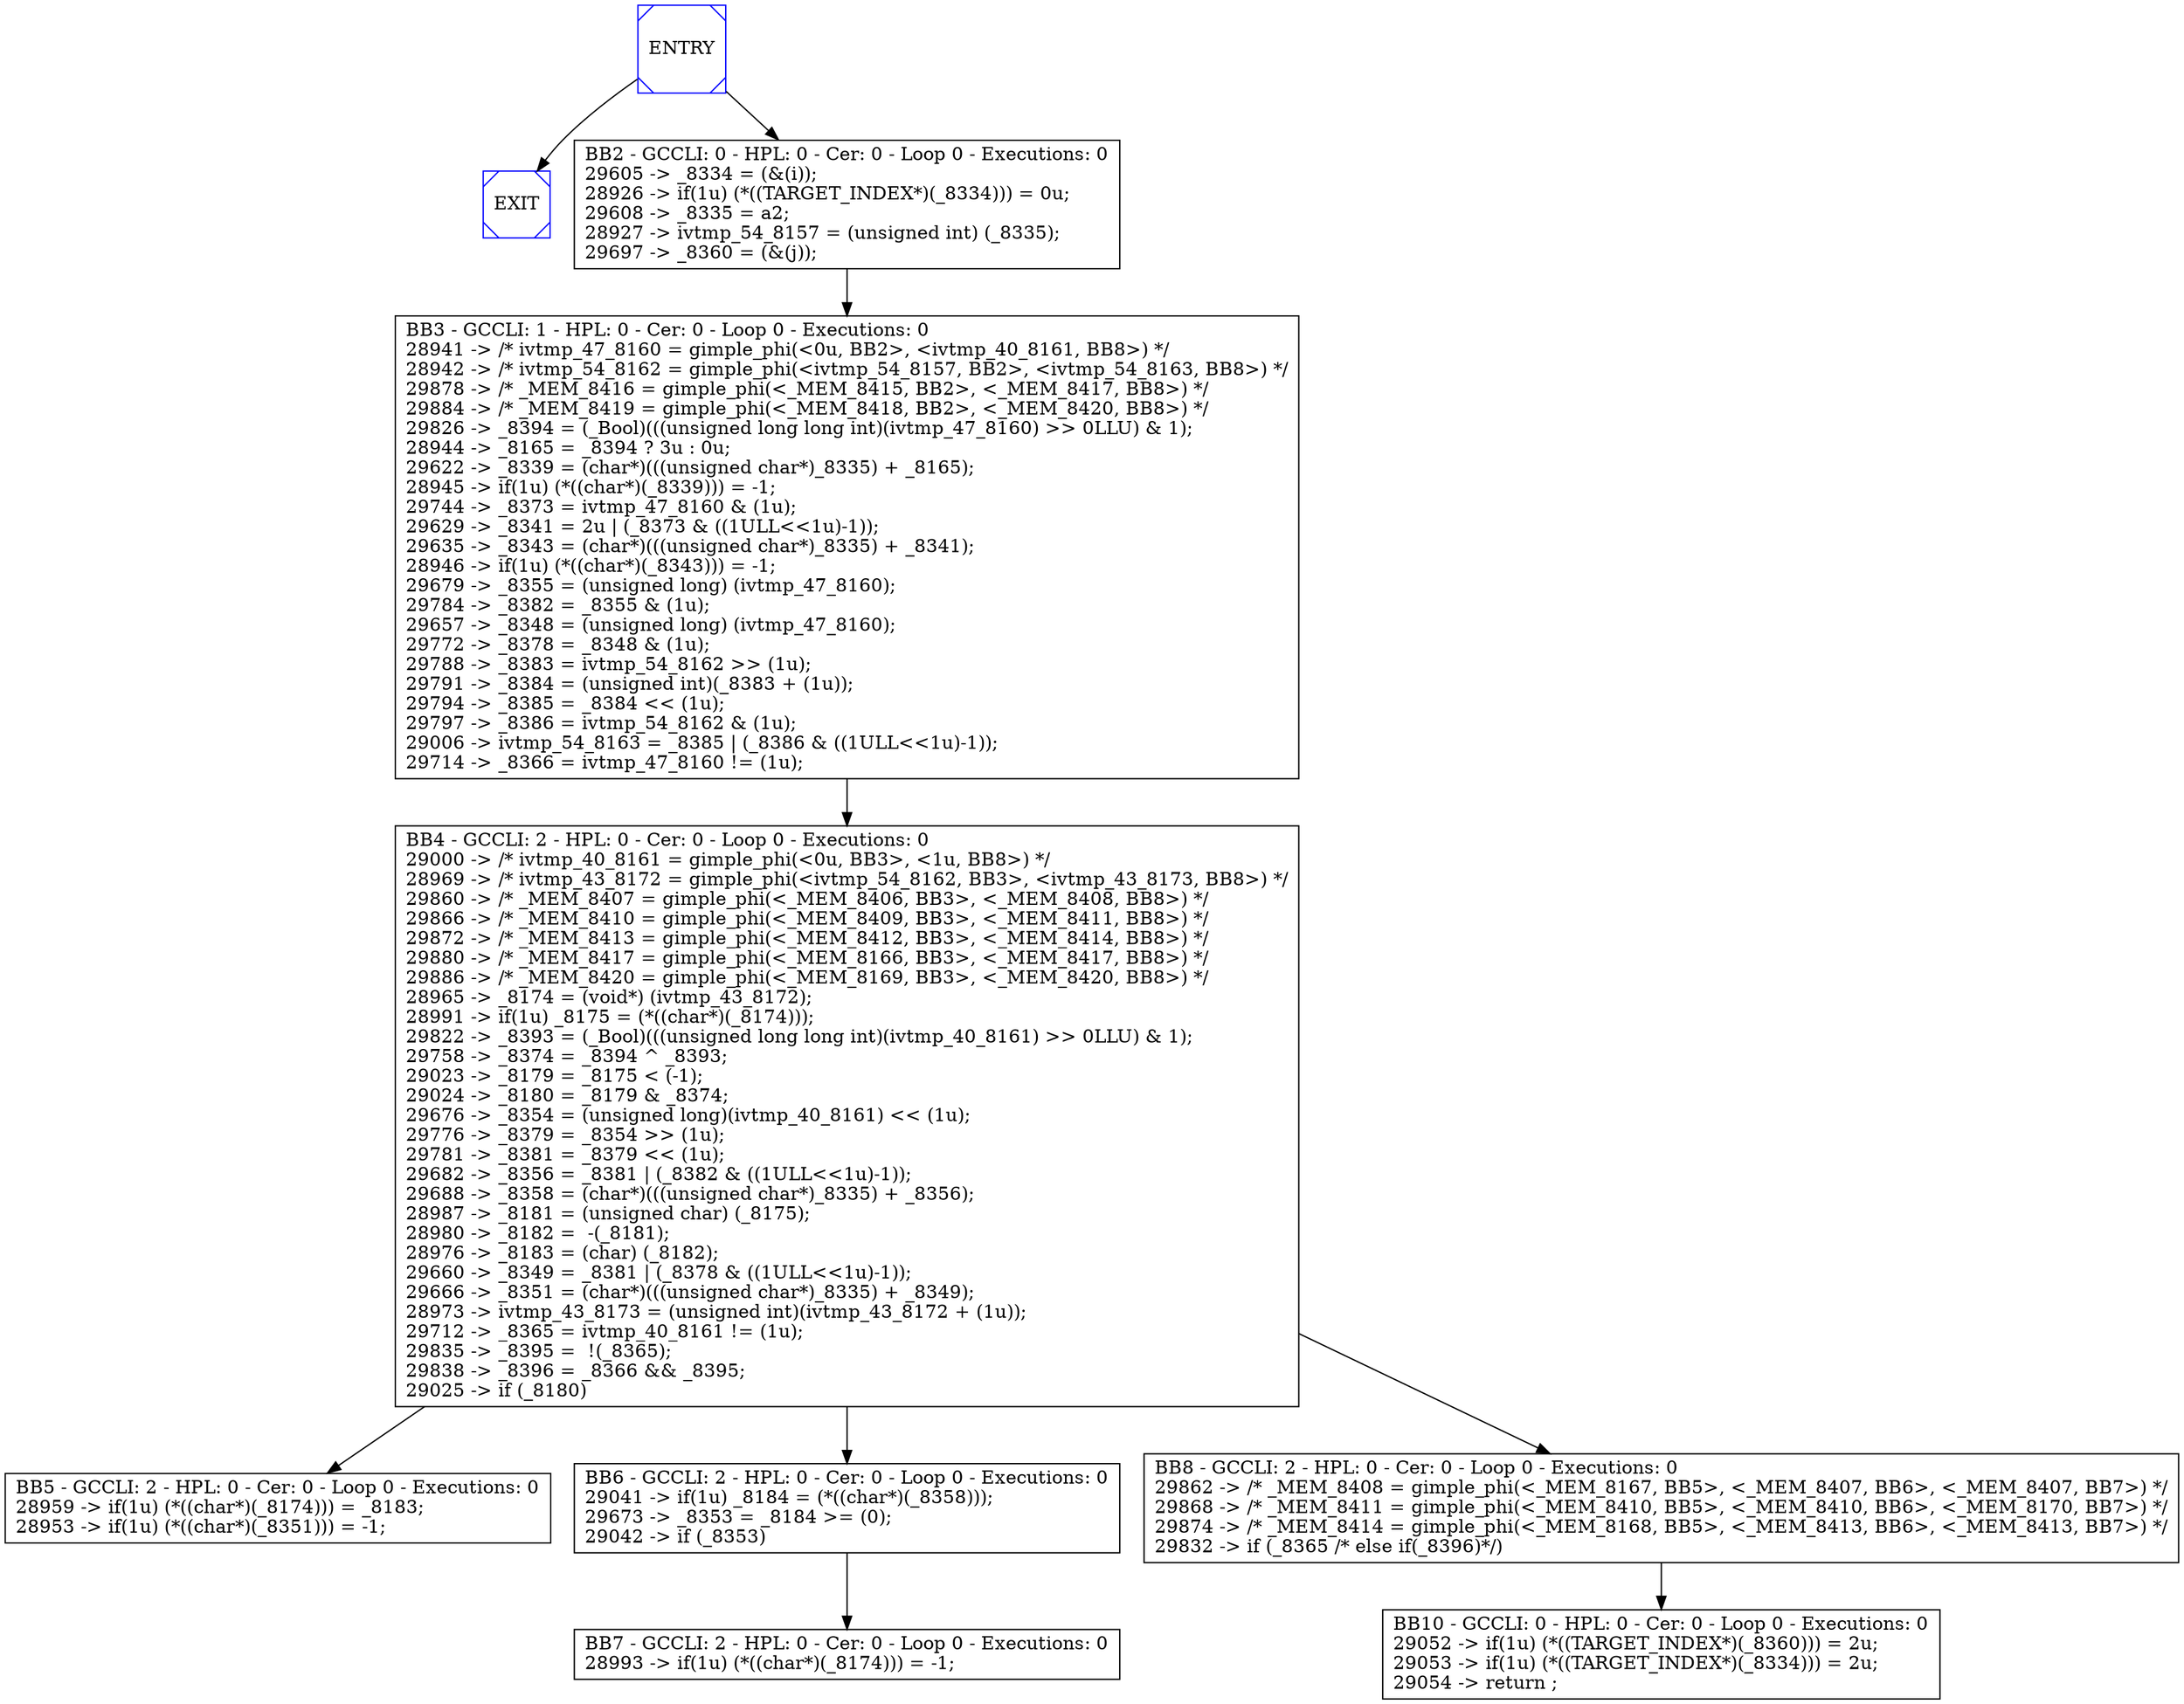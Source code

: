 digraph G {
0[color=blue,shape=Msquare, label="ENTRY"];
1[color=blue,shape=Msquare, label="EXIT"];
2[shape=box, label="BB2 - GCCLI: 0 - HPL: 0 - Cer: 0 - Loop 0 - Executions: 0\n29605 -> _8334 = (&(i));\l28926 -> if(1u) (*((TARGET_INDEX*)(_8334))) = 0u;\l29608 -> _8335 = a2;\l28927 -> ivtmp_54_8157 = (unsigned int) (_8335);\l29697 -> _8360 = (&(j));\l"];
3[shape=box, label="BB3 - GCCLI: 1 - HPL: 0 - Cer: 0 - Loop 0 - Executions: 0\l28941 -> /* ivtmp_47_8160 = gimple_phi(<0u, BB2>, <ivtmp_40_8161, BB8>) */\l28942 -> /* ivtmp_54_8162 = gimple_phi(<ivtmp_54_8157, BB2>, <ivtmp_54_8163, BB8>) */\l29878 -> /* _MEM_8416 = gimple_phi(<_MEM_8415, BB2>, <_MEM_8417, BB8>) */\l29884 -> /* _MEM_8419 = gimple_phi(<_MEM_8418, BB2>, <_MEM_8420, BB8>) */\l29826 -> _8394 = (_Bool)(((unsigned long long int)(ivtmp_47_8160) >> 0LLU) & 1);\l28944 -> _8165 = _8394 ? 3u : 0u;\l29622 -> _8339 = (char*)(((unsigned char*)_8335) + _8165);\l28945 -> if(1u) (*((char*)(_8339))) = -1;\l29744 -> _8373 = ivtmp_47_8160 & (1u);\l29629 -> _8341 = 2u | (_8373 & ((1ULL<<1u)-1));\l29635 -> _8343 = (char*)(((unsigned char*)_8335) + _8341);\l28946 -> if(1u) (*((char*)(_8343))) = -1;\l29679 -> _8355 = (unsigned long) (ivtmp_47_8160);\l29784 -> _8382 = _8355 & (1u);\l29657 -> _8348 = (unsigned long) (ivtmp_47_8160);\l29772 -> _8378 = _8348 & (1u);\l29788 -> _8383 = ivtmp_54_8162 >> (1u);\l29791 -> _8384 = (unsigned int)(_8383 + (1u));\l29794 -> _8385 = _8384 << (1u);\l29797 -> _8386 = ivtmp_54_8162 & (1u);\l29006 -> ivtmp_54_8163 = _8385 | (_8386 & ((1ULL<<1u)-1));\l29714 -> _8366 = ivtmp_47_8160 != (1u);\l"];
4[shape=box, label="BB4 - GCCLI: 2 - HPL: 0 - Cer: 0 - Loop 0 - Executions: 0\l29000 -> /* ivtmp_40_8161 = gimple_phi(<0u, BB3>, <1u, BB8>) */\l28969 -> /* ivtmp_43_8172 = gimple_phi(<ivtmp_54_8162, BB3>, <ivtmp_43_8173, BB8>) */\l29860 -> /* _MEM_8407 = gimple_phi(<_MEM_8406, BB3>, <_MEM_8408, BB8>) */\l29866 -> /* _MEM_8410 = gimple_phi(<_MEM_8409, BB3>, <_MEM_8411, BB8>) */\l29872 -> /* _MEM_8413 = gimple_phi(<_MEM_8412, BB3>, <_MEM_8414, BB8>) */\l29880 -> /* _MEM_8417 = gimple_phi(<_MEM_8166, BB3>, <_MEM_8417, BB8>) */\l29886 -> /* _MEM_8420 = gimple_phi(<_MEM_8169, BB3>, <_MEM_8420, BB8>) */\l28965 -> _8174 = (void*) (ivtmp_43_8172);\l28991 -> if(1u) _8175 = (*((char*)(_8174)));\l29822 -> _8393 = (_Bool)(((unsigned long long int)(ivtmp_40_8161) >> 0LLU) & 1);\l29758 -> _8374 = _8394 ^ _8393;\l29023 -> _8179 = _8175 < (-1);\l29024 -> _8180 = _8179 & _8374;\l29676 -> _8354 = (unsigned long)(ivtmp_40_8161) << (1u);\l29776 -> _8379 = _8354 >> (1u);\l29781 -> _8381 = _8379 << (1u);\l29682 -> _8356 = _8381 | (_8382 & ((1ULL<<1u)-1));\l29688 -> _8358 = (char*)(((unsigned char*)_8335) + _8356);\l28987 -> _8181 = (unsigned char) (_8175);\l28980 -> _8182 =  -(_8181);\l28976 -> _8183 = (char) (_8182);\l29660 -> _8349 = _8381 | (_8378 & ((1ULL<<1u)-1));\l29666 -> _8351 = (char*)(((unsigned char*)_8335) + _8349);\l28973 -> ivtmp_43_8173 = (unsigned int)(ivtmp_43_8172 + (1u));\l29712 -> _8365 = ivtmp_40_8161 != (1u);\l29835 -> _8395 =  !(_8365);\l29838 -> _8396 = _8366 && _8395;\l29025 -> if (_8180)\l"];
5[shape=box, label="BB5 - GCCLI: 2 - HPL: 0 - Cer: 0 - Loop 0 - Executions: 0\n28959 -> if(1u) (*((char*)(_8174))) = _8183;\l28953 -> if(1u) (*((char*)(_8351))) = -1;\l"];
6[shape=box, label="BB6 - GCCLI: 2 - HPL: 0 - Cer: 0 - Loop 0 - Executions: 0\n29041 -> if(1u) _8184 = (*((char*)(_8358)));\l29673 -> _8353 = _8184 >= (0);\l29042 -> if (_8353)\l"];
7[shape=box, label="BB7 - GCCLI: 2 - HPL: 0 - Cer: 0 - Loop 0 - Executions: 0\n28993 -> if(1u) (*((char*)(_8174))) = -1;\l"];
8[shape=box, label="BB8 - GCCLI: 2 - HPL: 0 - Cer: 0 - Loop 0 - Executions: 0\l29862 -> /* _MEM_8408 = gimple_phi(<_MEM_8167, BB5>, <_MEM_8407, BB6>, <_MEM_8407, BB7>) */\l29868 -> /* _MEM_8411 = gimple_phi(<_MEM_8410, BB5>, <_MEM_8410, BB6>, <_MEM_8170, BB7>) */\l29874 -> /* _MEM_8414 = gimple_phi(<_MEM_8168, BB5>, <_MEM_8413, BB6>, <_MEM_8413, BB7>) */\l29832 -> if (_8365 /* else if(_8396)*/)\l"];
9[shape=box, label="BB10 - GCCLI: 0 - HPL: 0 - Cer: 0 - Loop 0 - Executions: 0\n29052 -> if(1u) (*((TARGET_INDEX*)(_8360))) = 2u;\l29053 -> if(1u) (*((TARGET_INDEX*)(_8334))) = 2u;\l29054 -> return ;\l"];
0->1 [fontcolor=blue];
0->2 [fontcolor=blue];
2->3 [fontcolor=blue];
3->4 [fontcolor=blue];
4->5 [fontcolor=blue];
4->6 [fontcolor=blue];
6->7 [fontcolor=blue];
8->9 [fontcolor=blue];
4->8 [fontcolor=blue];
}
